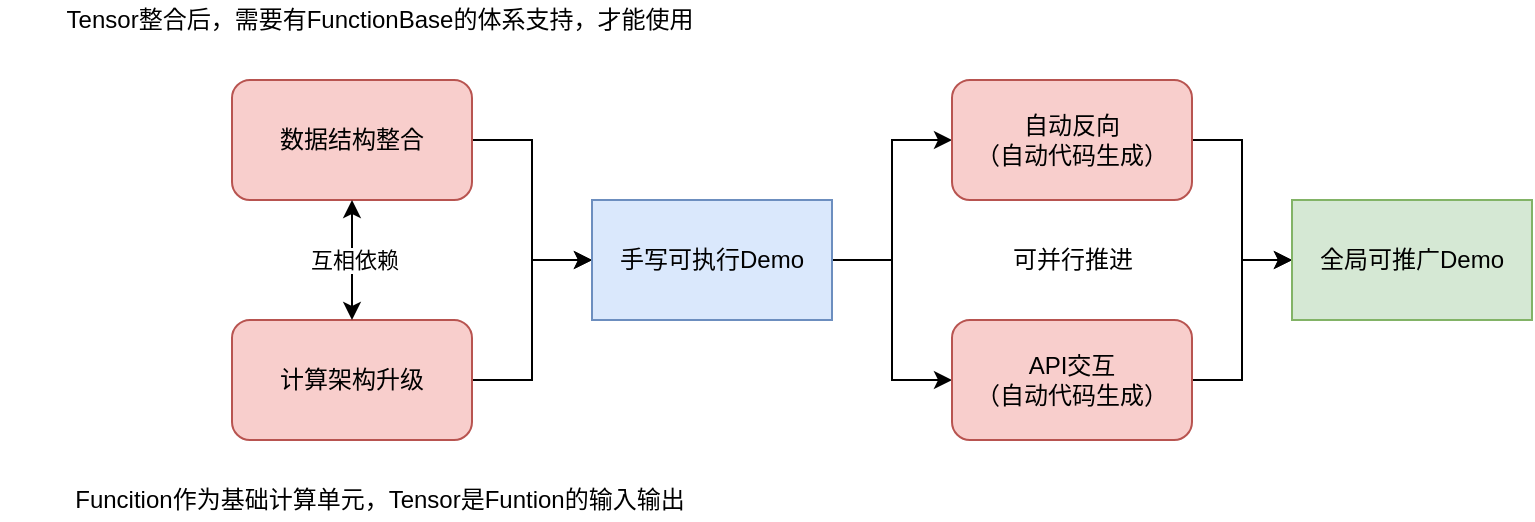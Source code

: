 <mxfile version="14.6.6" type="github">
  <diagram id="jq5yFPuxoPh_Z4kW5QYQ" name="Page-1">
    <mxGraphModel dx="946" dy="613" grid="1" gridSize="10" guides="1" tooltips="1" connect="1" arrows="1" fold="1" page="1" pageScale="1" pageWidth="827" pageHeight="1169" math="0" shadow="0">
      <root>
        <mxCell id="0" />
        <mxCell id="1" parent="0" />
        <mxCell id="FCAmN73nzQrLmGXYLq5s-6" style="edgeStyle=orthogonalEdgeStyle;rounded=0;orthogonalLoop=1;jettySize=auto;html=1;exitX=1;exitY=0.5;exitDx=0;exitDy=0;entryX=0;entryY=0.5;entryDx=0;entryDy=0;" edge="1" parent="1" source="FCAmN73nzQrLmGXYLq5s-1" target="FCAmN73nzQrLmGXYLq5s-5">
          <mxGeometry relative="1" as="geometry" />
        </mxCell>
        <mxCell id="FCAmN73nzQrLmGXYLq5s-1" value="数据结构整合" style="rounded=1;whiteSpace=wrap;html=1;fillColor=#f8cecc;strokeColor=#b85450;" vertex="1" parent="1">
          <mxGeometry x="136" y="230" width="120" height="60" as="geometry" />
        </mxCell>
        <mxCell id="FCAmN73nzQrLmGXYLq5s-7" style="edgeStyle=orthogonalEdgeStyle;rounded=0;orthogonalLoop=1;jettySize=auto;html=1;exitX=1;exitY=0.5;exitDx=0;exitDy=0;" edge="1" parent="1" source="FCAmN73nzQrLmGXYLq5s-2" target="FCAmN73nzQrLmGXYLq5s-5">
          <mxGeometry relative="1" as="geometry" />
        </mxCell>
        <mxCell id="FCAmN73nzQrLmGXYLq5s-2" value="计算架构升级" style="rounded=1;whiteSpace=wrap;html=1;fillColor=#f8cecc;strokeColor=#b85450;" vertex="1" parent="1">
          <mxGeometry x="136" y="350" width="120" height="60" as="geometry" />
        </mxCell>
        <mxCell id="FCAmN73nzQrLmGXYLq5s-3" value="" style="endArrow=classic;startArrow=classic;html=1;entryX=0.5;entryY=1;entryDx=0;entryDy=0;exitX=0.5;exitY=0;exitDx=0;exitDy=0;" edge="1" parent="1" source="FCAmN73nzQrLmGXYLq5s-2" target="FCAmN73nzQrLmGXYLq5s-1">
          <mxGeometry width="50" height="50" relative="1" as="geometry">
            <mxPoint x="176" y="340" as="sourcePoint" />
            <mxPoint x="226" y="290" as="targetPoint" />
          </mxGeometry>
        </mxCell>
        <mxCell id="FCAmN73nzQrLmGXYLq5s-4" value="互相依赖" style="edgeLabel;html=1;align=center;verticalAlign=middle;resizable=0;points=[];" vertex="1" connectable="0" parent="FCAmN73nzQrLmGXYLq5s-3">
          <mxGeometry x="-0.1" y="-1" relative="1" as="geometry">
            <mxPoint y="-3" as="offset" />
          </mxGeometry>
        </mxCell>
        <mxCell id="FCAmN73nzQrLmGXYLq5s-13" style="edgeStyle=orthogonalEdgeStyle;rounded=0;orthogonalLoop=1;jettySize=auto;html=1;exitX=1;exitY=0.5;exitDx=0;exitDy=0;" edge="1" parent="1" source="FCAmN73nzQrLmGXYLq5s-5" target="FCAmN73nzQrLmGXYLq5s-11">
          <mxGeometry relative="1" as="geometry" />
        </mxCell>
        <mxCell id="FCAmN73nzQrLmGXYLq5s-14" style="edgeStyle=orthogonalEdgeStyle;rounded=0;orthogonalLoop=1;jettySize=auto;html=1;exitX=1;exitY=0.5;exitDx=0;exitDy=0;entryX=0;entryY=0.5;entryDx=0;entryDy=0;" edge="1" parent="1" source="FCAmN73nzQrLmGXYLq5s-5" target="FCAmN73nzQrLmGXYLq5s-12">
          <mxGeometry relative="1" as="geometry" />
        </mxCell>
        <mxCell id="FCAmN73nzQrLmGXYLq5s-5" value="手写可执行Demo" style="rounded=0;whiteSpace=wrap;html=1;fillColor=#dae8fc;strokeColor=#6c8ebf;" vertex="1" parent="1">
          <mxGeometry x="316" y="290" width="120" height="60" as="geometry" />
        </mxCell>
        <mxCell id="FCAmN73nzQrLmGXYLq5s-8" value="Tensor整合后，需要有FunctionBase的体系支持，才能使用" style="text;html=1;strokeColor=none;fillColor=none;align=center;verticalAlign=middle;whiteSpace=wrap;rounded=0;" vertex="1" parent="1">
          <mxGeometry x="20" y="190" width="380" height="20" as="geometry" />
        </mxCell>
        <mxCell id="FCAmN73nzQrLmGXYLq5s-9" value="Funcition作为基础计算单元，Tensor是Funtion的输入输出" style="text;html=1;strokeColor=none;fillColor=none;align=center;verticalAlign=middle;whiteSpace=wrap;rounded=0;" vertex="1" parent="1">
          <mxGeometry x="20" y="430" width="380" height="20" as="geometry" />
        </mxCell>
        <mxCell id="FCAmN73nzQrLmGXYLq5s-16" style="edgeStyle=orthogonalEdgeStyle;rounded=0;orthogonalLoop=1;jettySize=auto;html=1;exitX=1;exitY=0.5;exitDx=0;exitDy=0;entryX=0;entryY=0.5;entryDx=0;entryDy=0;" edge="1" parent="1" source="FCAmN73nzQrLmGXYLq5s-11" target="FCAmN73nzQrLmGXYLq5s-15">
          <mxGeometry relative="1" as="geometry" />
        </mxCell>
        <mxCell id="FCAmN73nzQrLmGXYLq5s-11" value="自动反向&lt;br&gt;（自动代码生成）" style="rounded=1;whiteSpace=wrap;html=1;fillColor=#f8cecc;strokeColor=#b85450;" vertex="1" parent="1">
          <mxGeometry x="496" y="230" width="120" height="60" as="geometry" />
        </mxCell>
        <mxCell id="FCAmN73nzQrLmGXYLq5s-17" style="edgeStyle=orthogonalEdgeStyle;rounded=0;orthogonalLoop=1;jettySize=auto;html=1;exitX=1;exitY=0.5;exitDx=0;exitDy=0;entryX=0;entryY=0.5;entryDx=0;entryDy=0;" edge="1" parent="1" source="FCAmN73nzQrLmGXYLq5s-12" target="FCAmN73nzQrLmGXYLq5s-15">
          <mxGeometry relative="1" as="geometry" />
        </mxCell>
        <mxCell id="FCAmN73nzQrLmGXYLq5s-12" value="API交互&lt;br&gt;（自动代码生成）" style="rounded=1;whiteSpace=wrap;html=1;fillColor=#f8cecc;strokeColor=#b85450;" vertex="1" parent="1">
          <mxGeometry x="496" y="350" width="120" height="60" as="geometry" />
        </mxCell>
        <mxCell id="FCAmN73nzQrLmGXYLq5s-15" value="全局可推广Demo" style="rounded=0;whiteSpace=wrap;html=1;fillColor=#d5e8d4;strokeColor=#82b366;" vertex="1" parent="1">
          <mxGeometry x="666" y="290" width="120" height="60" as="geometry" />
        </mxCell>
        <mxCell id="FCAmN73nzQrLmGXYLq5s-18" value="可并行推进" style="text;html=1;align=center;verticalAlign=middle;resizable=0;points=[];autosize=1;strokeColor=none;" vertex="1" parent="1">
          <mxGeometry x="516" y="310" width="80" height="20" as="geometry" />
        </mxCell>
      </root>
    </mxGraphModel>
  </diagram>
</mxfile>
